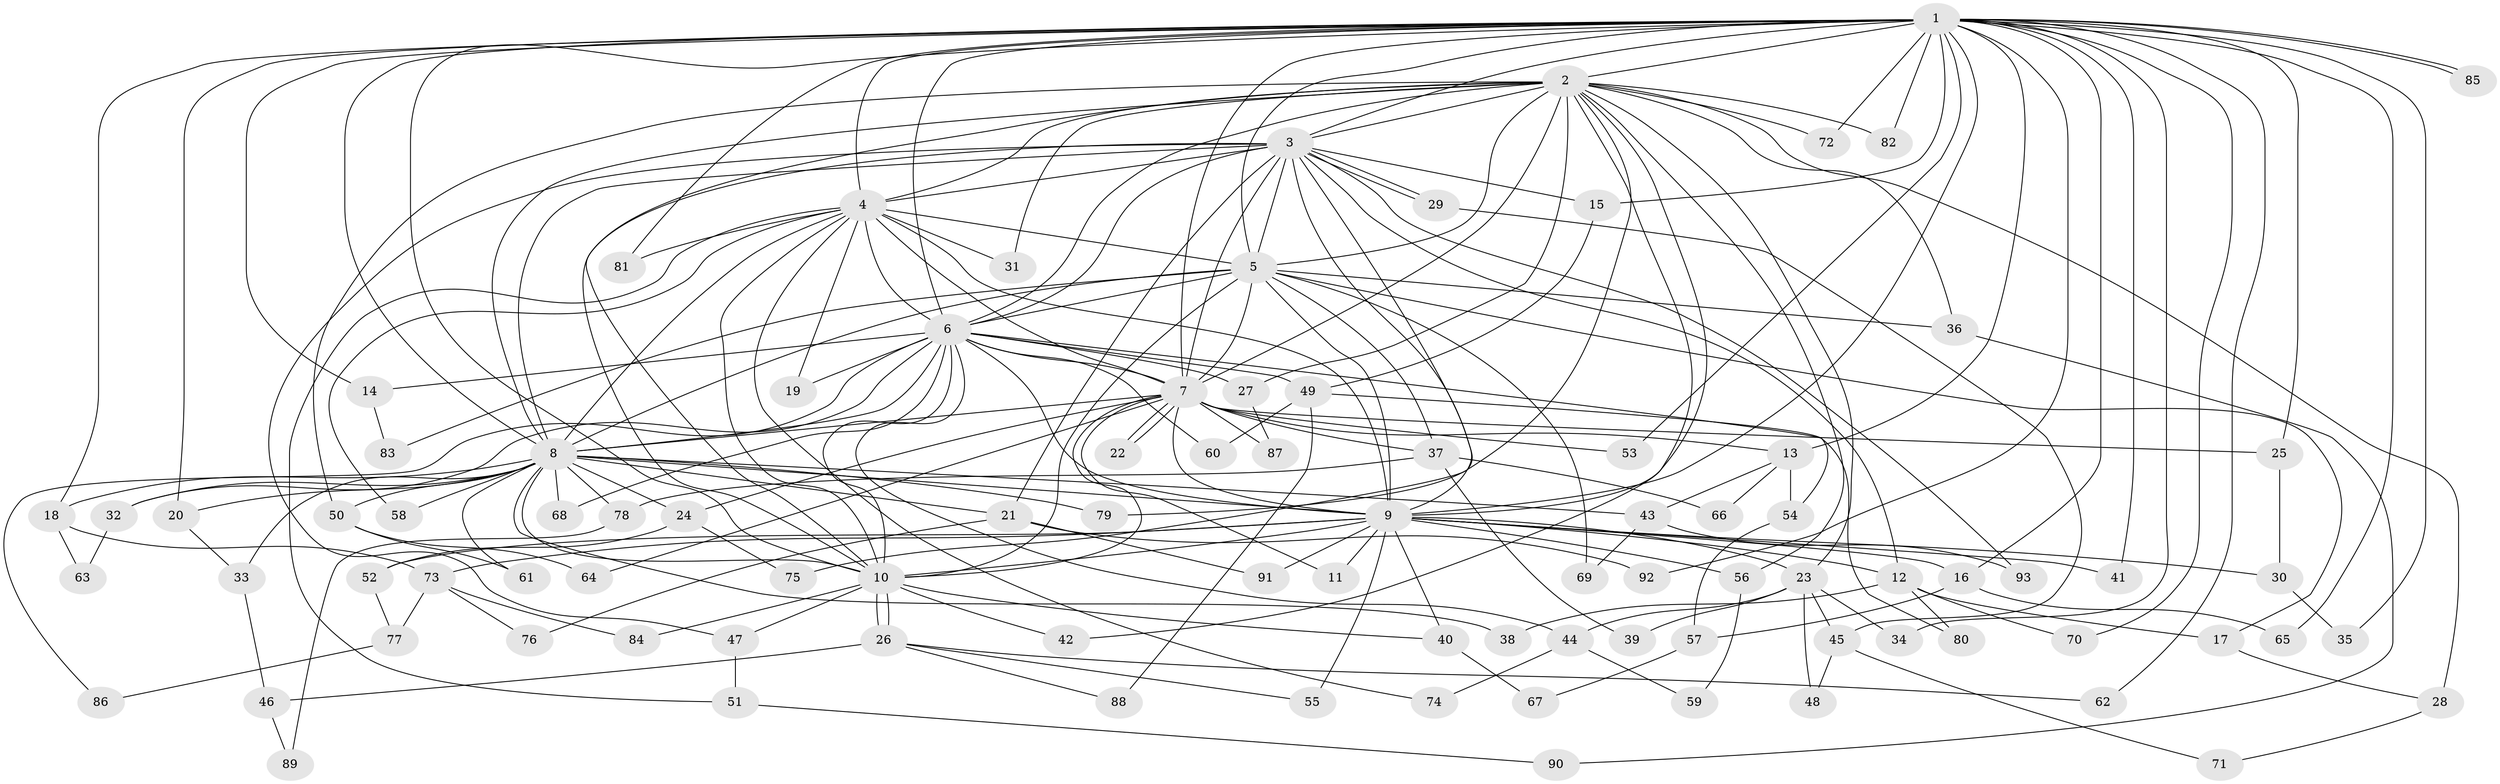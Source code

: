 // Generated by graph-tools (version 1.1) at 2025/11/02/27/25 16:11:08]
// undirected, 93 vertices, 211 edges
graph export_dot {
graph [start="1"]
  node [color=gray90,style=filled];
  1;
  2;
  3;
  4;
  5;
  6;
  7;
  8;
  9;
  10;
  11;
  12;
  13;
  14;
  15;
  16;
  17;
  18;
  19;
  20;
  21;
  22;
  23;
  24;
  25;
  26;
  27;
  28;
  29;
  30;
  31;
  32;
  33;
  34;
  35;
  36;
  37;
  38;
  39;
  40;
  41;
  42;
  43;
  44;
  45;
  46;
  47;
  48;
  49;
  50;
  51;
  52;
  53;
  54;
  55;
  56;
  57;
  58;
  59;
  60;
  61;
  62;
  63;
  64;
  65;
  66;
  67;
  68;
  69;
  70;
  71;
  72;
  73;
  74;
  75;
  76;
  77;
  78;
  79;
  80;
  81;
  82;
  83;
  84;
  85;
  86;
  87;
  88;
  89;
  90;
  91;
  92;
  93;
  1 -- 2;
  1 -- 3;
  1 -- 4;
  1 -- 5;
  1 -- 6;
  1 -- 7;
  1 -- 8;
  1 -- 9;
  1 -- 10;
  1 -- 13;
  1 -- 14;
  1 -- 15;
  1 -- 16;
  1 -- 18;
  1 -- 20;
  1 -- 25;
  1 -- 34;
  1 -- 35;
  1 -- 41;
  1 -- 53;
  1 -- 62;
  1 -- 65;
  1 -- 70;
  1 -- 72;
  1 -- 81;
  1 -- 82;
  1 -- 85;
  1 -- 85;
  1 -- 92;
  2 -- 3;
  2 -- 4;
  2 -- 5;
  2 -- 6;
  2 -- 7;
  2 -- 8;
  2 -- 9;
  2 -- 10;
  2 -- 23;
  2 -- 27;
  2 -- 28;
  2 -- 31;
  2 -- 36;
  2 -- 42;
  2 -- 50;
  2 -- 56;
  2 -- 72;
  2 -- 79;
  2 -- 82;
  3 -- 4;
  3 -- 5;
  3 -- 6;
  3 -- 7;
  3 -- 8;
  3 -- 9;
  3 -- 10;
  3 -- 12;
  3 -- 15;
  3 -- 21;
  3 -- 29;
  3 -- 29;
  3 -- 47;
  3 -- 75;
  3 -- 93;
  4 -- 5;
  4 -- 6;
  4 -- 7;
  4 -- 8;
  4 -- 9;
  4 -- 10;
  4 -- 19;
  4 -- 31;
  4 -- 51;
  4 -- 58;
  4 -- 74;
  4 -- 81;
  5 -- 6;
  5 -- 7;
  5 -- 8;
  5 -- 9;
  5 -- 10;
  5 -- 17;
  5 -- 36;
  5 -- 37;
  5 -- 69;
  5 -- 83;
  6 -- 7;
  6 -- 8;
  6 -- 9;
  6 -- 10;
  6 -- 14;
  6 -- 19;
  6 -- 27;
  6 -- 32;
  6 -- 44;
  6 -- 49;
  6 -- 54;
  6 -- 60;
  6 -- 68;
  6 -- 86;
  7 -- 8;
  7 -- 9;
  7 -- 10;
  7 -- 11;
  7 -- 13;
  7 -- 22;
  7 -- 22;
  7 -- 24;
  7 -- 25;
  7 -- 37;
  7 -- 53;
  7 -- 64;
  7 -- 87;
  8 -- 9;
  8 -- 10;
  8 -- 18;
  8 -- 20;
  8 -- 21;
  8 -- 24;
  8 -- 32;
  8 -- 33;
  8 -- 38;
  8 -- 43;
  8 -- 50;
  8 -- 58;
  8 -- 61;
  8 -- 68;
  8 -- 78;
  8 -- 79;
  9 -- 10;
  9 -- 11;
  9 -- 12;
  9 -- 16;
  9 -- 23;
  9 -- 30;
  9 -- 40;
  9 -- 41;
  9 -- 52;
  9 -- 55;
  9 -- 56;
  9 -- 73;
  9 -- 91;
  10 -- 26;
  10 -- 26;
  10 -- 40;
  10 -- 42;
  10 -- 47;
  10 -- 84;
  12 -- 17;
  12 -- 38;
  12 -- 70;
  12 -- 80;
  13 -- 43;
  13 -- 54;
  13 -- 66;
  14 -- 83;
  15 -- 49;
  16 -- 57;
  16 -- 65;
  17 -- 28;
  18 -- 63;
  18 -- 73;
  20 -- 33;
  21 -- 76;
  21 -- 91;
  21 -- 92;
  23 -- 34;
  23 -- 39;
  23 -- 44;
  23 -- 45;
  23 -- 48;
  24 -- 52;
  24 -- 75;
  25 -- 30;
  26 -- 46;
  26 -- 55;
  26 -- 62;
  26 -- 88;
  27 -- 87;
  28 -- 71;
  29 -- 45;
  30 -- 35;
  32 -- 63;
  33 -- 46;
  36 -- 90;
  37 -- 39;
  37 -- 66;
  37 -- 78;
  40 -- 67;
  43 -- 69;
  43 -- 93;
  44 -- 59;
  44 -- 74;
  45 -- 48;
  45 -- 71;
  46 -- 89;
  47 -- 51;
  49 -- 60;
  49 -- 80;
  49 -- 88;
  50 -- 61;
  50 -- 64;
  51 -- 90;
  52 -- 77;
  54 -- 57;
  56 -- 59;
  57 -- 67;
  73 -- 76;
  73 -- 77;
  73 -- 84;
  77 -- 86;
  78 -- 89;
}
